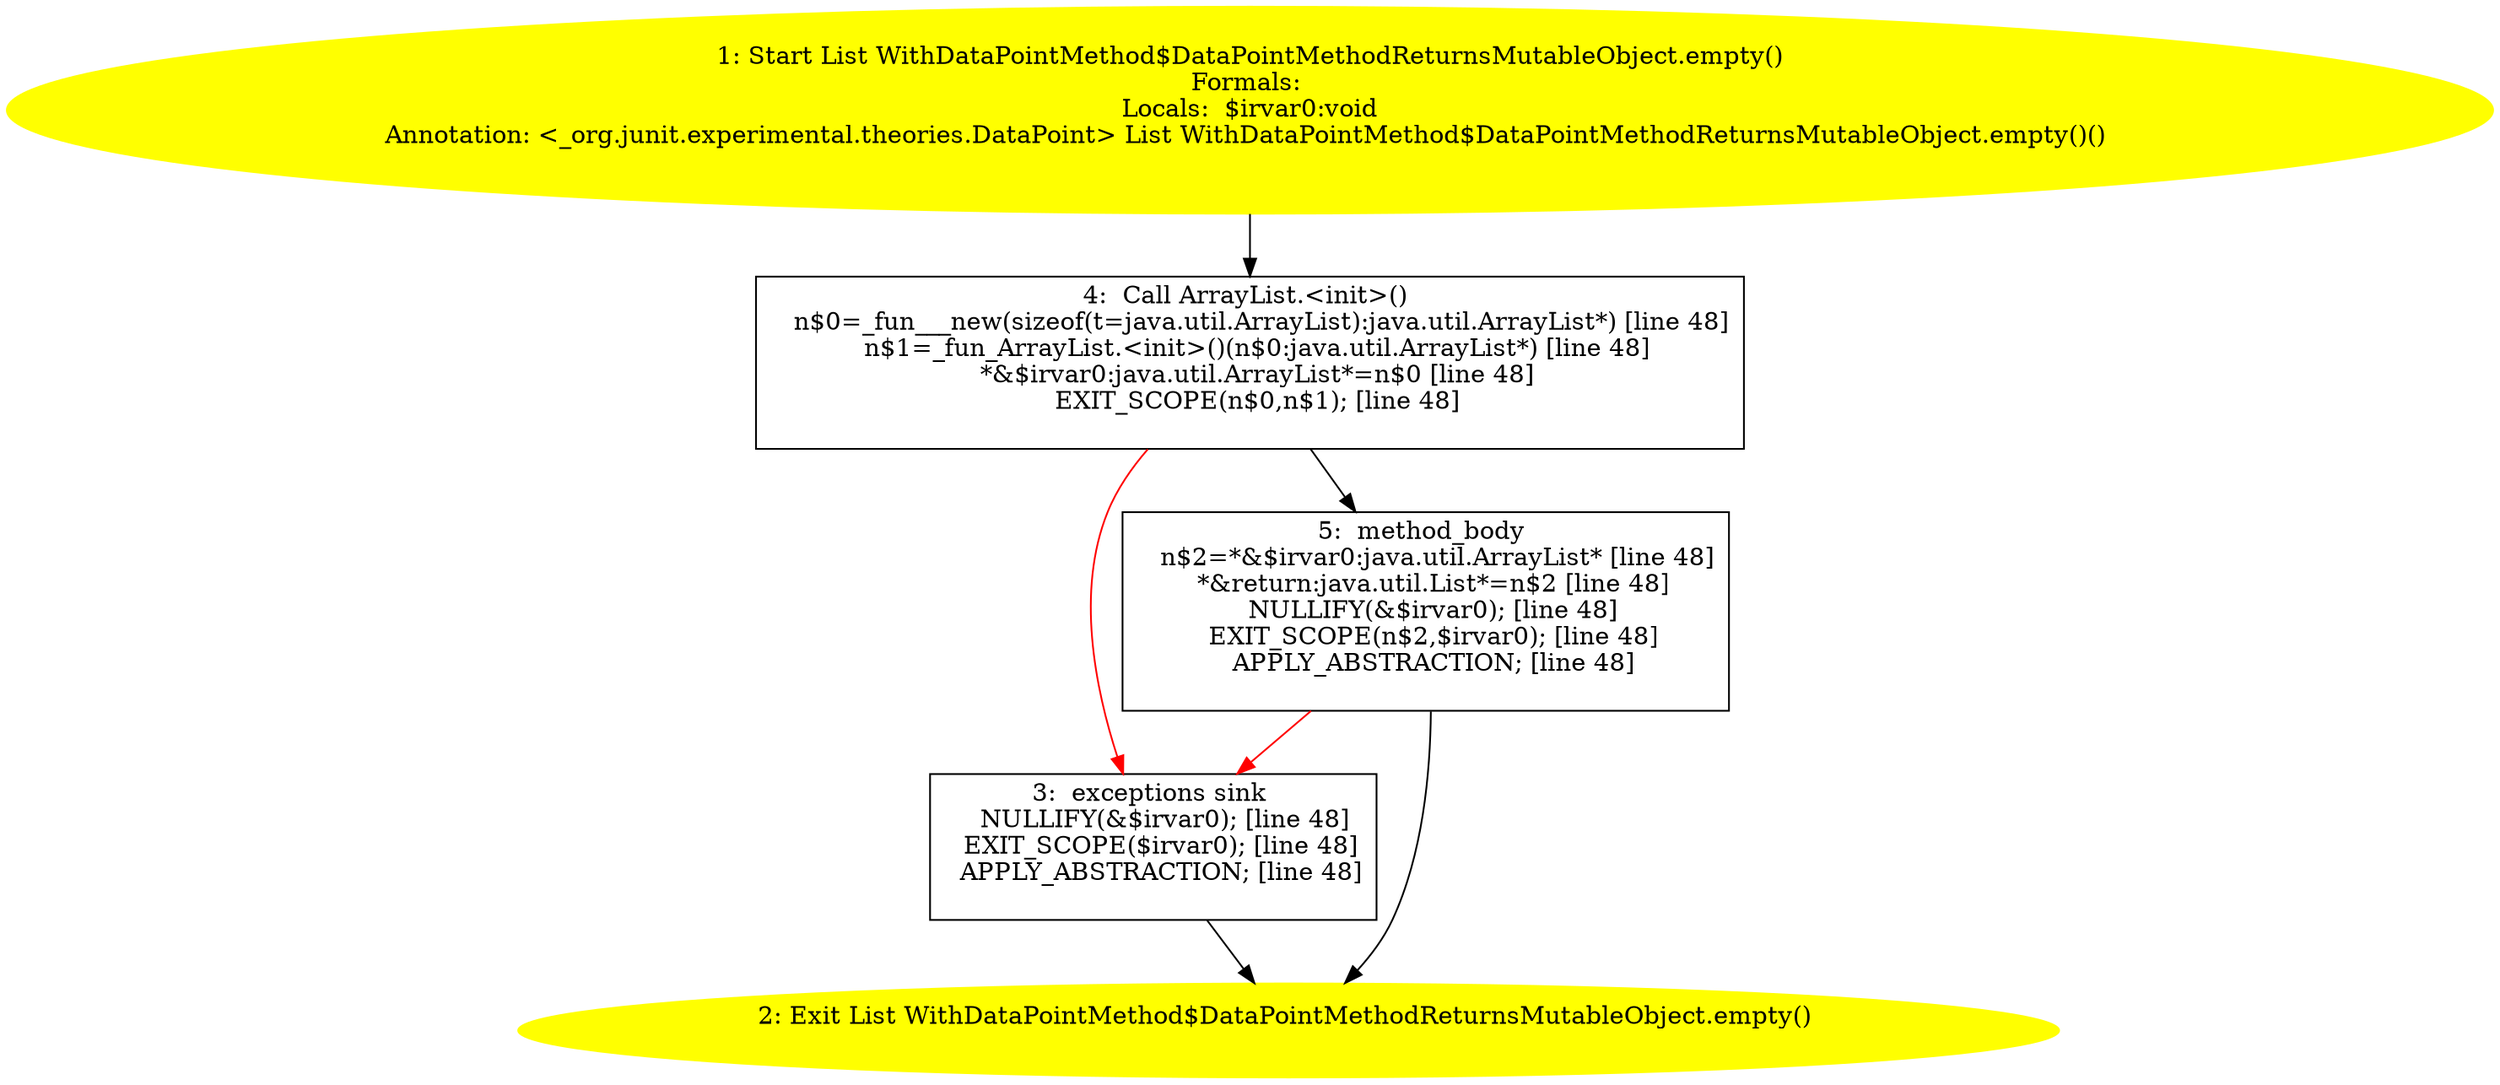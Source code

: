 /* @generated */
digraph cfg {
"org.junit.tests.experimental.theories.runner.WithDataPointMethod$DataPointMethodReturnsMutableObject.01cd856451e9b13553c38ab43af14b19_1" [label="1: Start List WithDataPointMethod$DataPointMethodReturnsMutableObject.empty()\nFormals: \nLocals:  $irvar0:void\nAnnotation: <_org.junit.experimental.theories.DataPoint> List WithDataPointMethod$DataPointMethodReturnsMutableObject.empty()() \n  " color=yellow style=filled]
	

	 "org.junit.tests.experimental.theories.runner.WithDataPointMethod$DataPointMethodReturnsMutableObject.01cd856451e9b13553c38ab43af14b19_1" -> "org.junit.tests.experimental.theories.runner.WithDataPointMethod$DataPointMethodReturnsMutableObject.01cd856451e9b13553c38ab43af14b19_4" ;
"org.junit.tests.experimental.theories.runner.WithDataPointMethod$DataPointMethodReturnsMutableObject.01cd856451e9b13553c38ab43af14b19_2" [label="2: Exit List WithDataPointMethod$DataPointMethodReturnsMutableObject.empty() \n  " color=yellow style=filled]
	

"org.junit.tests.experimental.theories.runner.WithDataPointMethod$DataPointMethodReturnsMutableObject.01cd856451e9b13553c38ab43af14b19_3" [label="3:  exceptions sink \n   NULLIFY(&$irvar0); [line 48]\n  EXIT_SCOPE($irvar0); [line 48]\n  APPLY_ABSTRACTION; [line 48]\n " shape="box"]
	

	 "org.junit.tests.experimental.theories.runner.WithDataPointMethod$DataPointMethodReturnsMutableObject.01cd856451e9b13553c38ab43af14b19_3" -> "org.junit.tests.experimental.theories.runner.WithDataPointMethod$DataPointMethodReturnsMutableObject.01cd856451e9b13553c38ab43af14b19_2" ;
"org.junit.tests.experimental.theories.runner.WithDataPointMethod$DataPointMethodReturnsMutableObject.01cd856451e9b13553c38ab43af14b19_4" [label="4:  Call ArrayList.<init>() \n   n$0=_fun___new(sizeof(t=java.util.ArrayList):java.util.ArrayList*) [line 48]\n  n$1=_fun_ArrayList.<init>()(n$0:java.util.ArrayList*) [line 48]\n  *&$irvar0:java.util.ArrayList*=n$0 [line 48]\n  EXIT_SCOPE(n$0,n$1); [line 48]\n " shape="box"]
	

	 "org.junit.tests.experimental.theories.runner.WithDataPointMethod$DataPointMethodReturnsMutableObject.01cd856451e9b13553c38ab43af14b19_4" -> "org.junit.tests.experimental.theories.runner.WithDataPointMethod$DataPointMethodReturnsMutableObject.01cd856451e9b13553c38ab43af14b19_5" ;
	 "org.junit.tests.experimental.theories.runner.WithDataPointMethod$DataPointMethodReturnsMutableObject.01cd856451e9b13553c38ab43af14b19_4" -> "org.junit.tests.experimental.theories.runner.WithDataPointMethod$DataPointMethodReturnsMutableObject.01cd856451e9b13553c38ab43af14b19_3" [color="red" ];
"org.junit.tests.experimental.theories.runner.WithDataPointMethod$DataPointMethodReturnsMutableObject.01cd856451e9b13553c38ab43af14b19_5" [label="5:  method_body \n   n$2=*&$irvar0:java.util.ArrayList* [line 48]\n  *&return:java.util.List*=n$2 [line 48]\n  NULLIFY(&$irvar0); [line 48]\n  EXIT_SCOPE(n$2,$irvar0); [line 48]\n  APPLY_ABSTRACTION; [line 48]\n " shape="box"]
	

	 "org.junit.tests.experimental.theories.runner.WithDataPointMethod$DataPointMethodReturnsMutableObject.01cd856451e9b13553c38ab43af14b19_5" -> "org.junit.tests.experimental.theories.runner.WithDataPointMethod$DataPointMethodReturnsMutableObject.01cd856451e9b13553c38ab43af14b19_2" ;
	 "org.junit.tests.experimental.theories.runner.WithDataPointMethod$DataPointMethodReturnsMutableObject.01cd856451e9b13553c38ab43af14b19_5" -> "org.junit.tests.experimental.theories.runner.WithDataPointMethod$DataPointMethodReturnsMutableObject.01cd856451e9b13553c38ab43af14b19_3" [color="red" ];
}
